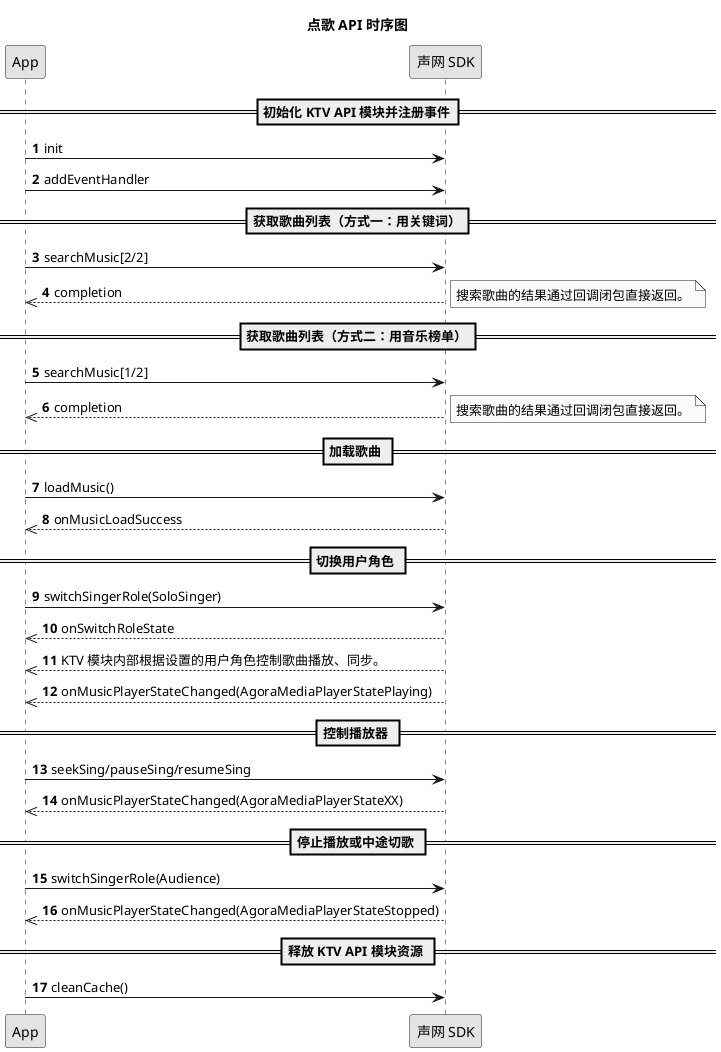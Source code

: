 @startuml
title 点歌 API 时序图
autonumber
skinparam monochrome true
participant "App" as a
participant "声网 SDK" as b
== 初始化 KTV API 模块并注册事件==
a -> b: init
a -> b: addEventHandler
== 获取歌曲列表（方式一：用关键词）==
a -> b: searchMusic[2/2]
b -->> a: completion
note right
搜索歌曲的结果通过回调闭包直接返回。
end note
== 获取歌曲列表（方式二：用音乐榜单）==
a -> b: searchMusic[1/2]
b -->> a: completion
note right
搜索歌曲的结果通过回调闭包直接返回。
end note
== 加载歌曲 ==
a -> b: loadMusic()
b -->> a: onMusicLoadSuccess
== 切换用户角色 ==
a -> b: switchSingerRole(SoloSinger)
b -->> a:onSwitchRoleState
b -->> a: KTV 模块内部根据设置的用户角色控制歌曲播放、同步。
b -->> a:onMusicPlayerStateChanged(AgoraMediaPlayerStatePlaying)
== 控制播放器 ==
a ->b: seekSing/pauseSing/resumeSing
b -->> a: onMusicPlayerStateChanged(AgoraMediaPlayerStateXX)
== 停止播放或中途切歌 ==
a -> b: switchSingerRole(Audience)
b -->> a: onMusicPlayerStateChanged(AgoraMediaPlayerStateStopped)
== 释放 KTV API 模块资源 ==
a ->b: cleanCache()
@enduml